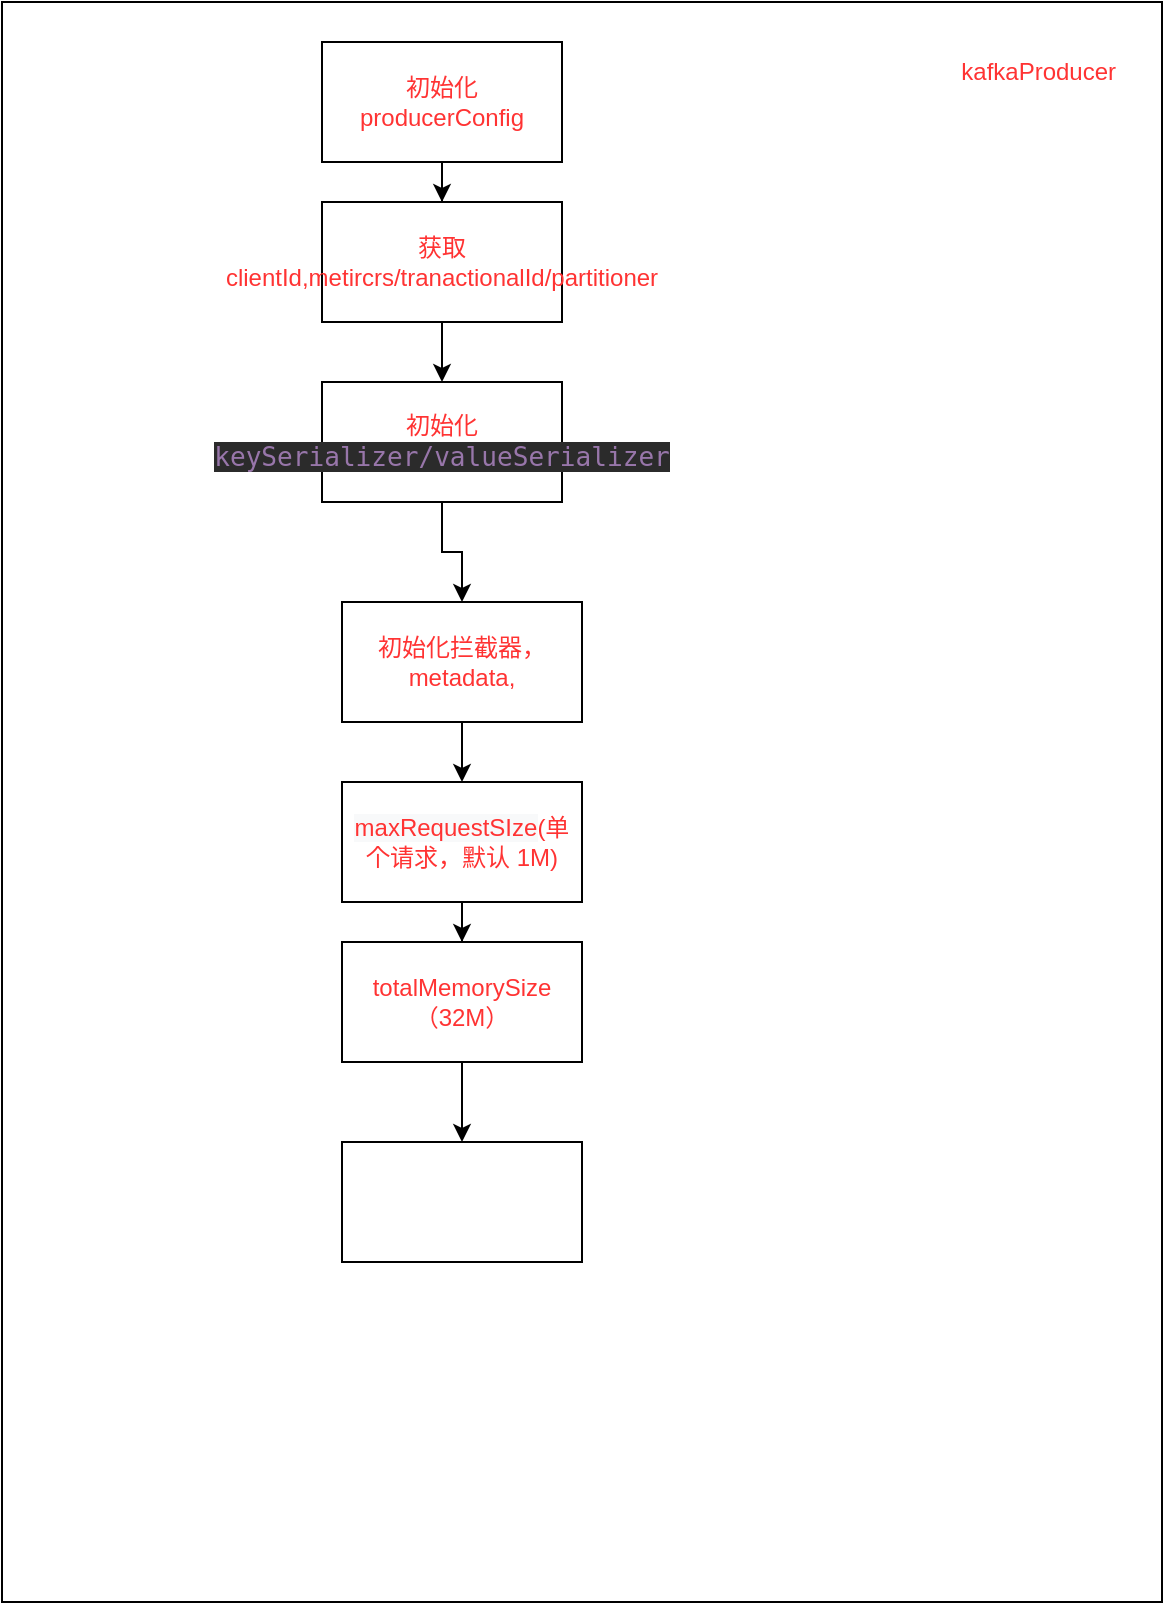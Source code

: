 <mxfile version="15.8.6" type="github">
  <diagram id="2RsY1DbQtp5GMzKksHe6" name="Page-1">
    <mxGraphModel dx="946" dy="546" grid="1" gridSize="10" guides="1" tooltips="1" connect="1" arrows="1" fold="1" page="1" pageScale="1" pageWidth="827" pageHeight="1169" math="0" shadow="0">
      <root>
        <mxCell id="0" />
        <mxCell id="1" parent="0" />
        <mxCell id="Le0XuNN7UkYHsd7Vrqni-1" value="" style="rounded=0;whiteSpace=wrap;html=1;fontColor=#FF3333;" vertex="1" parent="1">
          <mxGeometry x="140" y="40" width="580" height="800" as="geometry" />
        </mxCell>
        <mxCell id="Le0XuNN7UkYHsd7Vrqni-2" value="kafkaProducer&amp;nbsp;" style="text;html=1;strokeColor=none;fillColor=none;align=center;verticalAlign=middle;whiteSpace=wrap;rounded=0;fontColor=#FF3333;" vertex="1" parent="1">
          <mxGeometry x="630" y="60" width="60" height="30" as="geometry" />
        </mxCell>
        <mxCell id="Le0XuNN7UkYHsd7Vrqni-5" value="" style="edgeStyle=orthogonalEdgeStyle;rounded=0;orthogonalLoop=1;jettySize=auto;html=1;fontColor=#FF3333;" edge="1" parent="1" source="Le0XuNN7UkYHsd7Vrqni-3" target="Le0XuNN7UkYHsd7Vrqni-4">
          <mxGeometry relative="1" as="geometry" />
        </mxCell>
        <mxCell id="Le0XuNN7UkYHsd7Vrqni-3" value="初始化producerConfig" style="rounded=0;whiteSpace=wrap;html=1;fontColor=#FF3333;" vertex="1" parent="1">
          <mxGeometry x="300" y="60" width="120" height="60" as="geometry" />
        </mxCell>
        <mxCell id="Le0XuNN7UkYHsd7Vrqni-7" value="" style="edgeStyle=orthogonalEdgeStyle;rounded=0;orthogonalLoop=1;jettySize=auto;html=1;fontColor=#FF3333;" edge="1" parent="1" source="Le0XuNN7UkYHsd7Vrqni-4" target="Le0XuNN7UkYHsd7Vrqni-6">
          <mxGeometry relative="1" as="geometry" />
        </mxCell>
        <mxCell id="Le0XuNN7UkYHsd7Vrqni-4" value="获取clientId,metircrs/tranactionalId/partitioner" style="whiteSpace=wrap;html=1;rounded=0;fontColor=#FF3333;" vertex="1" parent="1">
          <mxGeometry x="300" y="140" width="120" height="60" as="geometry" />
        </mxCell>
        <mxCell id="Le0XuNN7UkYHsd7Vrqni-9" value="" style="edgeStyle=orthogonalEdgeStyle;rounded=0;orthogonalLoop=1;jettySize=auto;html=1;fontColor=#FF3333;" edge="1" parent="1" source="Le0XuNN7UkYHsd7Vrqni-6" target="Le0XuNN7UkYHsd7Vrqni-8">
          <mxGeometry relative="1" as="geometry" />
        </mxCell>
        <mxCell id="Le0XuNN7UkYHsd7Vrqni-6" value="初始化&lt;span style=&quot;color: rgb(152 , 118 , 170) ; background-color: rgb(43 , 43 , 43) ; font-family: &amp;#34;jetbrains mono&amp;#34; , monospace ; font-size: 9.8pt&quot;&gt;keySerializer/&lt;/span&gt;&lt;span style=&quot;color: rgb(152 , 118 , 170) ; background-color: rgb(43 , 43 , 43) ; font-family: &amp;#34;jetbrains mono&amp;#34; , monospace ; font-size: 9.8pt&quot;&gt;valueSerializer&lt;/span&gt;" style="whiteSpace=wrap;html=1;rounded=0;fontColor=#FF3333;" vertex="1" parent="1">
          <mxGeometry x="300" y="230" width="120" height="60" as="geometry" />
        </mxCell>
        <mxCell id="Le0XuNN7UkYHsd7Vrqni-11" value="" style="edgeStyle=orthogonalEdgeStyle;rounded=0;orthogonalLoop=1;jettySize=auto;html=1;fontColor=#FF3333;" edge="1" parent="1" source="Le0XuNN7UkYHsd7Vrqni-8" target="Le0XuNN7UkYHsd7Vrqni-10">
          <mxGeometry relative="1" as="geometry" />
        </mxCell>
        <mxCell id="Le0XuNN7UkYHsd7Vrqni-8" value="初始化拦截器，metadata," style="whiteSpace=wrap;html=1;rounded=0;fontColor=#FF3333;" vertex="1" parent="1">
          <mxGeometry x="310" y="340" width="120" height="60" as="geometry" />
        </mxCell>
        <mxCell id="Le0XuNN7UkYHsd7Vrqni-13" value="" style="edgeStyle=orthogonalEdgeStyle;rounded=0;orthogonalLoop=1;jettySize=auto;html=1;fontColor=#FF3333;" edge="1" parent="1" source="Le0XuNN7UkYHsd7Vrqni-10" target="Le0XuNN7UkYHsd7Vrqni-12">
          <mxGeometry relative="1" as="geometry" />
        </mxCell>
        <mxCell id="Le0XuNN7UkYHsd7Vrqni-10" value="&lt;span style=&quot;color: rgb(255 , 51 , 51) ; font-family: &amp;#34;helvetica&amp;#34; ; font-size: 12px ; font-style: normal ; font-weight: 400 ; letter-spacing: normal ; text-align: center ; text-indent: 0px ; text-transform: none ; word-spacing: 0px ; background-color: rgb(248 , 249 , 250) ; display: inline ; float: none&quot;&gt;maxRequestSIze&lt;/span&gt;(单个请求，默认 1M)" style="whiteSpace=wrap;html=1;rounded=0;fontColor=#FF3333;" vertex="1" parent="1">
          <mxGeometry x="310" y="430" width="120" height="60" as="geometry" />
        </mxCell>
        <mxCell id="Le0XuNN7UkYHsd7Vrqni-15" value="" style="edgeStyle=orthogonalEdgeStyle;rounded=0;orthogonalLoop=1;jettySize=auto;html=1;fontColor=#FF3333;" edge="1" parent="1" source="Le0XuNN7UkYHsd7Vrqni-12" target="Le0XuNN7UkYHsd7Vrqni-14">
          <mxGeometry relative="1" as="geometry" />
        </mxCell>
        <mxCell id="Le0XuNN7UkYHsd7Vrqni-12" value="totalMemorySize（32M）" style="whiteSpace=wrap;html=1;rounded=0;fontColor=#FF3333;" vertex="1" parent="1">
          <mxGeometry x="310" y="510" width="120" height="60" as="geometry" />
        </mxCell>
        <mxCell id="Le0XuNN7UkYHsd7Vrqni-14" value="" style="whiteSpace=wrap;html=1;rounded=0;fontColor=#FF3333;" vertex="1" parent="1">
          <mxGeometry x="310" y="610" width="120" height="60" as="geometry" />
        </mxCell>
      </root>
    </mxGraphModel>
  </diagram>
</mxfile>
